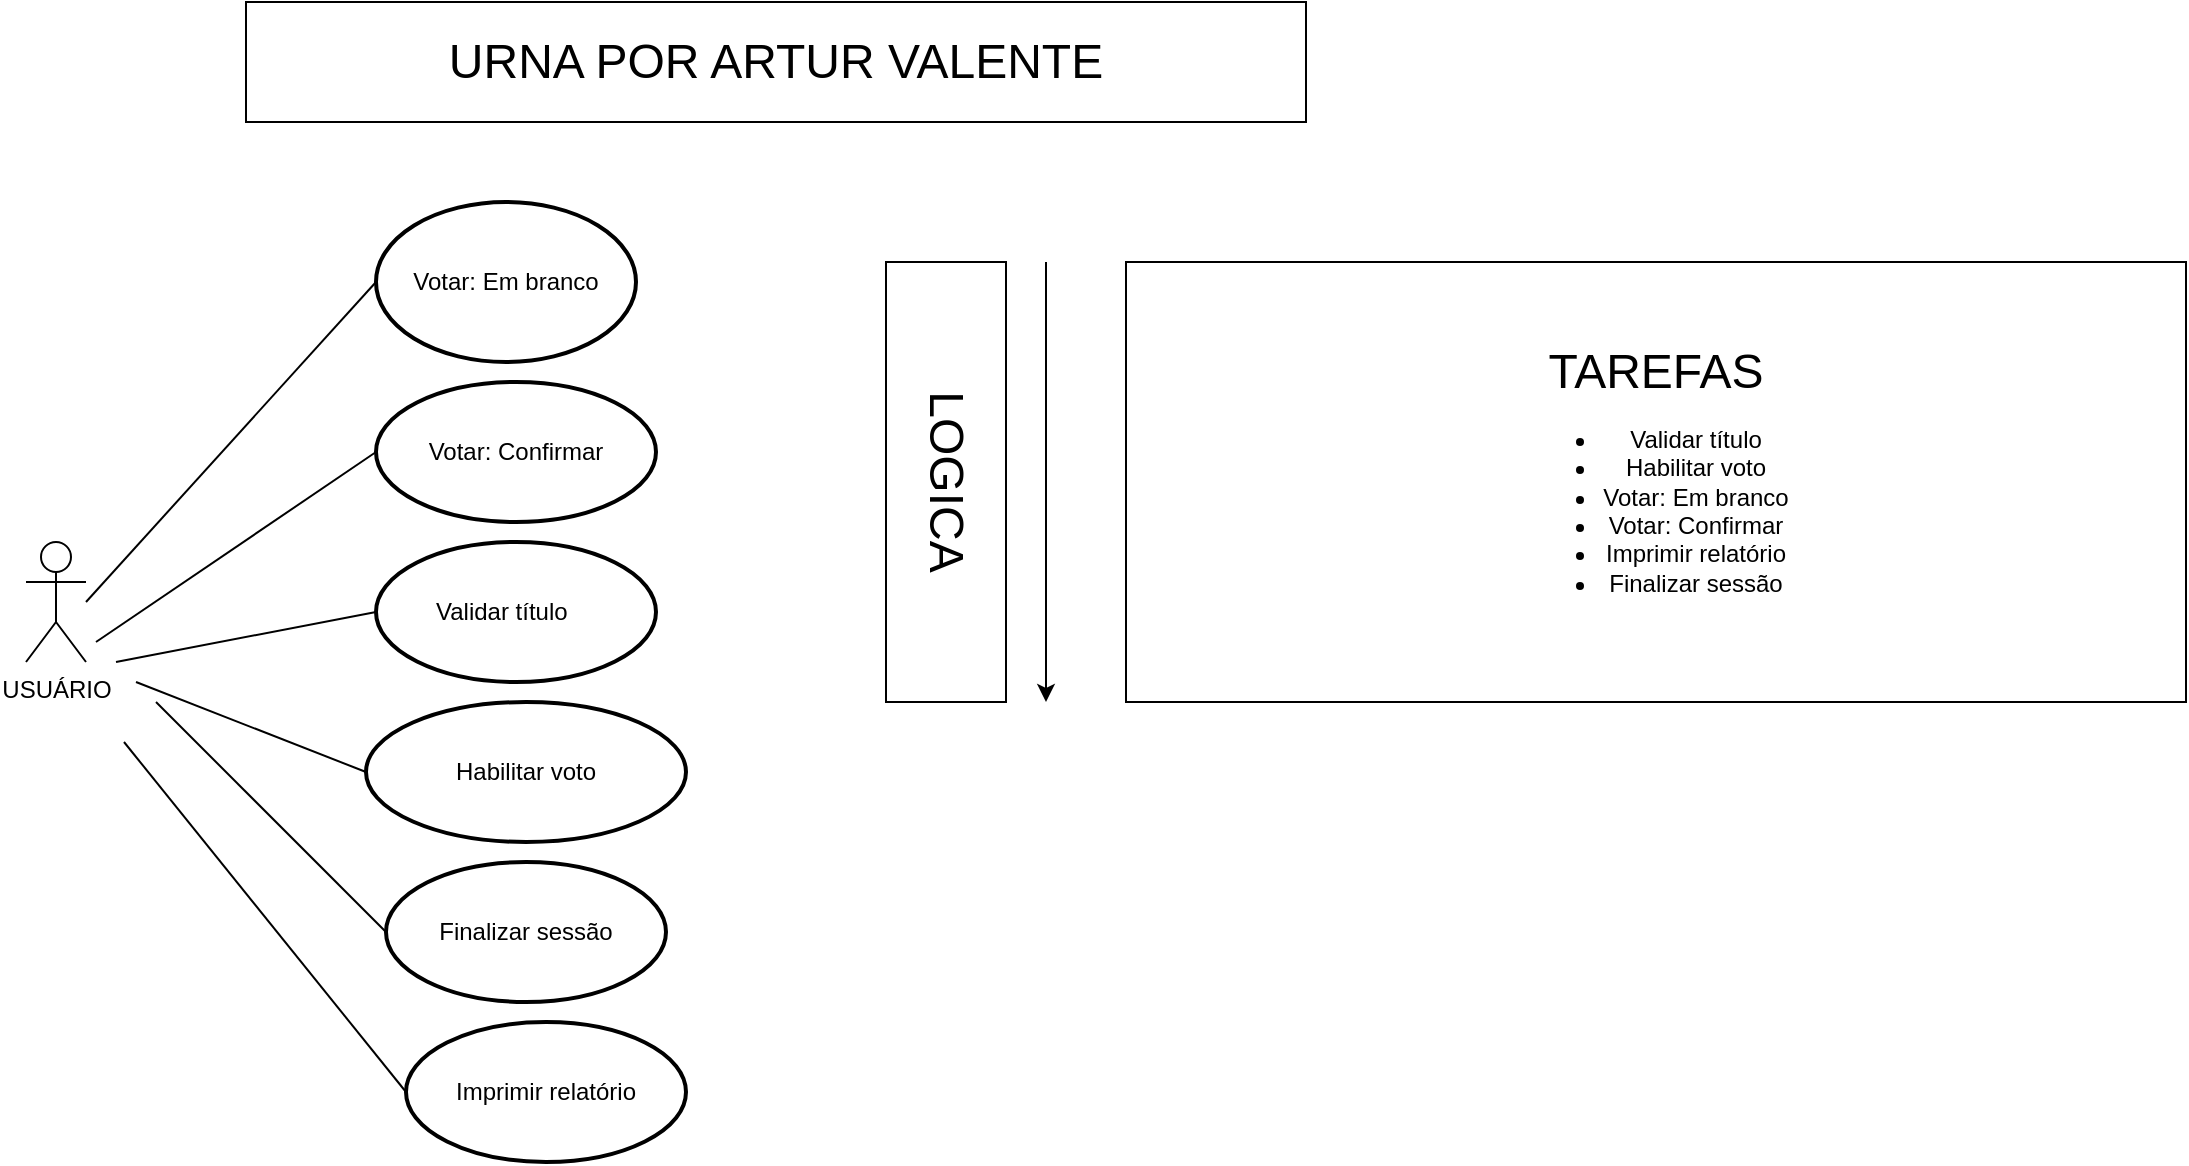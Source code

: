 <mxfile version="24.7.8">
  <diagram name="Página-1" id="GdQ1v0_vXEsZp5zluXtw">
    <mxGraphModel dx="880" dy="1637" grid="1" gridSize="10" guides="1" tooltips="1" connect="1" arrows="1" fold="1" page="1" pageScale="1" pageWidth="827" pageHeight="1169" math="0" shadow="0">
      <root>
        <mxCell id="0" />
        <mxCell id="1" parent="0" />
        <mxCell id="tm_tPIgrOeYtnqWqFzLi-1" value="&lt;font style=&quot;font-size: 24px;&quot;&gt;URNA POR ARTUR VALENTE&lt;/font&gt;" style="rounded=0;whiteSpace=wrap;html=1;" vertex="1" parent="1">
          <mxGeometry x="360" y="-140" width="530" height="60" as="geometry" />
        </mxCell>
        <mxCell id="tm_tPIgrOeYtnqWqFzLi-2" value="&lt;div style=&quot;&quot;&gt;&lt;span style=&quot;font-size: 24px;&quot;&gt;TAREFAS&lt;/span&gt;&lt;/div&gt;&lt;div style=&quot;&quot;&gt;&lt;ul&gt;&lt;li&gt;Validar título&lt;/li&gt;&lt;li&gt;Habilitar voto&lt;/li&gt;&lt;li&gt;Votar: Em branco&lt;/li&gt;&lt;li&gt;Votar: Confirmar&lt;/li&gt;&lt;li&gt;Imprimir relatório&lt;/li&gt;&lt;li&gt;Finalizar sessão&lt;/li&gt;&lt;/ul&gt;&lt;/div&gt;" style="rounded=0;whiteSpace=wrap;html=1;" vertex="1" parent="1">
          <mxGeometry x="800" y="-10" width="530" height="220" as="geometry" />
        </mxCell>
        <mxCell id="tm_tPIgrOeYtnqWqFzLi-3" value="&lt;span style=&quot;font-size: 24px;&quot;&gt;LOGICA&lt;/span&gt;" style="rounded=0;whiteSpace=wrap;html=1;rotation=90;" vertex="1" parent="1">
          <mxGeometry x="600" y="70" width="220" height="60" as="geometry" />
        </mxCell>
        <mxCell id="tm_tPIgrOeYtnqWqFzLi-4" value="" style="endArrow=classic;html=1;rounded=0;" edge="1" parent="1">
          <mxGeometry width="50" height="50" relative="1" as="geometry">
            <mxPoint x="760" y="-10" as="sourcePoint" />
            <mxPoint x="760" y="210" as="targetPoint" />
          </mxGeometry>
        </mxCell>
        <mxCell id="tm_tPIgrOeYtnqWqFzLi-5" value="Votar: Em branco" style="strokeWidth=2;html=1;shape=mxgraph.flowchart.start_1;whiteSpace=wrap;" vertex="1" parent="1">
          <mxGeometry x="425" y="-40" width="130" height="80" as="geometry" />
        </mxCell>
        <mxCell id="tm_tPIgrOeYtnqWqFzLi-7" value="Votar: Confirmar" style="strokeWidth=2;html=1;shape=mxgraph.flowchart.start_1;whiteSpace=wrap;" vertex="1" parent="1">
          <mxGeometry x="425" y="50" width="140" height="70" as="geometry" />
        </mxCell>
        <mxCell id="tm_tPIgrOeYtnqWqFzLi-10" value="Validar título&lt;span style=&quot;white-space: pre;&quot;&gt;&#x9;&lt;/span&gt;" style="strokeWidth=2;html=1;shape=mxgraph.flowchart.start_1;whiteSpace=wrap;" vertex="1" parent="1">
          <mxGeometry x="425" y="130" width="140" height="70" as="geometry" />
        </mxCell>
        <mxCell id="tm_tPIgrOeYtnqWqFzLi-12" value="Habilitar voto" style="strokeWidth=2;html=1;shape=mxgraph.flowchart.start_1;whiteSpace=wrap;" vertex="1" parent="1">
          <mxGeometry x="420" y="210" width="160" height="70" as="geometry" />
        </mxCell>
        <mxCell id="tm_tPIgrOeYtnqWqFzLi-13" value="Finalizar sessão" style="strokeWidth=2;html=1;shape=mxgraph.flowchart.start_1;whiteSpace=wrap;" vertex="1" parent="1">
          <mxGeometry x="430" y="290" width="140" height="70" as="geometry" />
        </mxCell>
        <mxCell id="tm_tPIgrOeYtnqWqFzLi-15" value="USUÁRIO" style="shape=umlActor;verticalLabelPosition=bottom;verticalAlign=top;html=1;" vertex="1" parent="1">
          <mxGeometry x="250" y="130" width="30" height="60" as="geometry" />
        </mxCell>
        <mxCell id="tm_tPIgrOeYtnqWqFzLi-16" value="Imprimir relatório" style="strokeWidth=2;html=1;shape=mxgraph.flowchart.start_1;whiteSpace=wrap;" vertex="1" parent="1">
          <mxGeometry x="440" y="370" width="140" height="70" as="geometry" />
        </mxCell>
        <mxCell id="tm_tPIgrOeYtnqWqFzLi-19" value="" style="endArrow=none;html=1;rounded=0;entryX=0;entryY=0.5;entryDx=0;entryDy=0;entryPerimeter=0;" edge="1" parent="1" target="tm_tPIgrOeYtnqWqFzLi-5">
          <mxGeometry width="50" height="50" relative="1" as="geometry">
            <mxPoint x="280" y="160" as="sourcePoint" />
            <mxPoint x="330" y="110" as="targetPoint" />
          </mxGeometry>
        </mxCell>
        <mxCell id="tm_tPIgrOeYtnqWqFzLi-20" value="" style="endArrow=none;html=1;rounded=0;entryX=0;entryY=0.5;entryDx=0;entryDy=0;entryPerimeter=0;" edge="1" parent="1" target="tm_tPIgrOeYtnqWqFzLi-7">
          <mxGeometry width="50" height="50" relative="1" as="geometry">
            <mxPoint x="285" y="180" as="sourcePoint" />
            <mxPoint x="430" y="20" as="targetPoint" />
          </mxGeometry>
        </mxCell>
        <mxCell id="tm_tPIgrOeYtnqWqFzLi-21" value="" style="endArrow=none;html=1;rounded=0;entryX=0;entryY=0.5;entryDx=0;entryDy=0;entryPerimeter=0;" edge="1" parent="1" target="tm_tPIgrOeYtnqWqFzLi-10">
          <mxGeometry width="50" height="50" relative="1" as="geometry">
            <mxPoint x="295" y="190" as="sourcePoint" />
            <mxPoint x="435" y="95" as="targetPoint" />
          </mxGeometry>
        </mxCell>
        <mxCell id="tm_tPIgrOeYtnqWqFzLi-22" value="" style="endArrow=none;html=1;rounded=0;entryX=0;entryY=0.5;entryDx=0;entryDy=0;entryPerimeter=0;" edge="1" parent="1" target="tm_tPIgrOeYtnqWqFzLi-12">
          <mxGeometry width="50" height="50" relative="1" as="geometry">
            <mxPoint x="305" y="200" as="sourcePoint" />
            <mxPoint x="435" y="175" as="targetPoint" />
          </mxGeometry>
        </mxCell>
        <mxCell id="tm_tPIgrOeYtnqWqFzLi-23" value="" style="endArrow=none;html=1;rounded=0;entryX=0;entryY=0.5;entryDx=0;entryDy=0;entryPerimeter=0;" edge="1" parent="1" target="tm_tPIgrOeYtnqWqFzLi-13">
          <mxGeometry width="50" height="50" relative="1" as="geometry">
            <mxPoint x="315" y="210" as="sourcePoint" />
            <mxPoint x="430" y="255" as="targetPoint" />
          </mxGeometry>
        </mxCell>
        <mxCell id="tm_tPIgrOeYtnqWqFzLi-24" value="" style="endArrow=none;html=1;rounded=0;entryX=0;entryY=0.5;entryDx=0;entryDy=0;entryPerimeter=0;" edge="1" parent="1" target="tm_tPIgrOeYtnqWqFzLi-16">
          <mxGeometry width="50" height="50" relative="1" as="geometry">
            <mxPoint x="299" y="230" as="sourcePoint" />
            <mxPoint x="414" y="345" as="targetPoint" />
          </mxGeometry>
        </mxCell>
      </root>
    </mxGraphModel>
  </diagram>
</mxfile>
